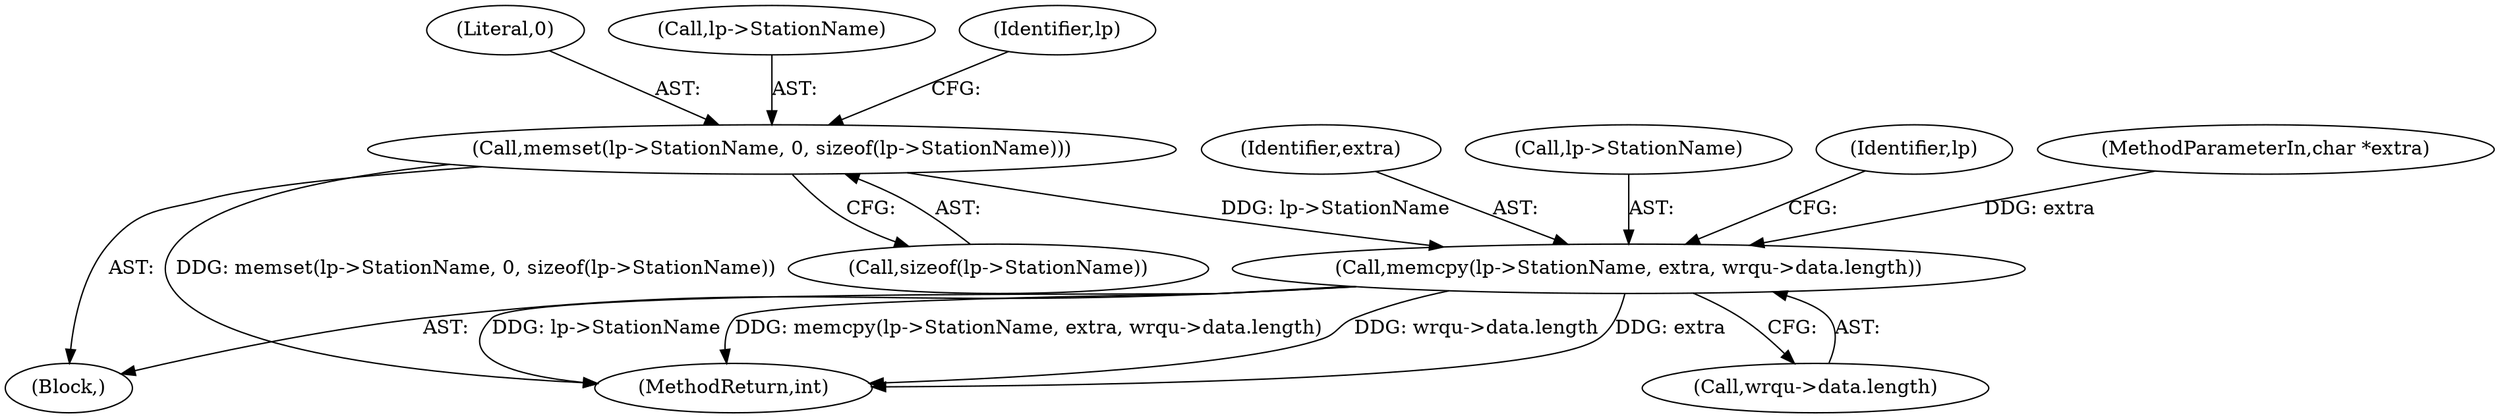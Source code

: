 digraph "0_linux_b5e2f339865fb443107e5b10603e53bbc92dc054@pointer" {
"1000127" [label="(Call,memset(lp->StationName, 0, sizeof(lp->StationName)))"];
"1000136" [label="(Call,memcpy(lp->StationName, extra, wrqu->data.length))"];
"1000108" [label="(Block,)"];
"1000136" [label="(Call,memcpy(lp->StationName, extra, wrqu->data.length))"];
"1000156" [label="(MethodReturn,int)"];
"1000137" [label="(Call,lp->StationName)"];
"1000131" [label="(Literal,0)"];
"1000147" [label="(Identifier,lp)"];
"1000107" [label="(MethodParameterIn,char *extra)"];
"1000127" [label="(Call,memset(lp->StationName, 0, sizeof(lp->StationName)))"];
"1000128" [label="(Call,lp->StationName)"];
"1000138" [label="(Identifier,lp)"];
"1000141" [label="(Call,wrqu->data.length)"];
"1000132" [label="(Call,sizeof(lp->StationName))"];
"1000140" [label="(Identifier,extra)"];
"1000127" -> "1000108"  [label="AST: "];
"1000127" -> "1000132"  [label="CFG: "];
"1000128" -> "1000127"  [label="AST: "];
"1000131" -> "1000127"  [label="AST: "];
"1000132" -> "1000127"  [label="AST: "];
"1000138" -> "1000127"  [label="CFG: "];
"1000127" -> "1000156"  [label="DDG: memset(lp->StationName, 0, sizeof(lp->StationName))"];
"1000127" -> "1000136"  [label="DDG: lp->StationName"];
"1000136" -> "1000108"  [label="AST: "];
"1000136" -> "1000141"  [label="CFG: "];
"1000137" -> "1000136"  [label="AST: "];
"1000140" -> "1000136"  [label="AST: "];
"1000141" -> "1000136"  [label="AST: "];
"1000147" -> "1000136"  [label="CFG: "];
"1000136" -> "1000156"  [label="DDG: memcpy(lp->StationName, extra, wrqu->data.length)"];
"1000136" -> "1000156"  [label="DDG: wrqu->data.length"];
"1000136" -> "1000156"  [label="DDG: extra"];
"1000136" -> "1000156"  [label="DDG: lp->StationName"];
"1000107" -> "1000136"  [label="DDG: extra"];
}
